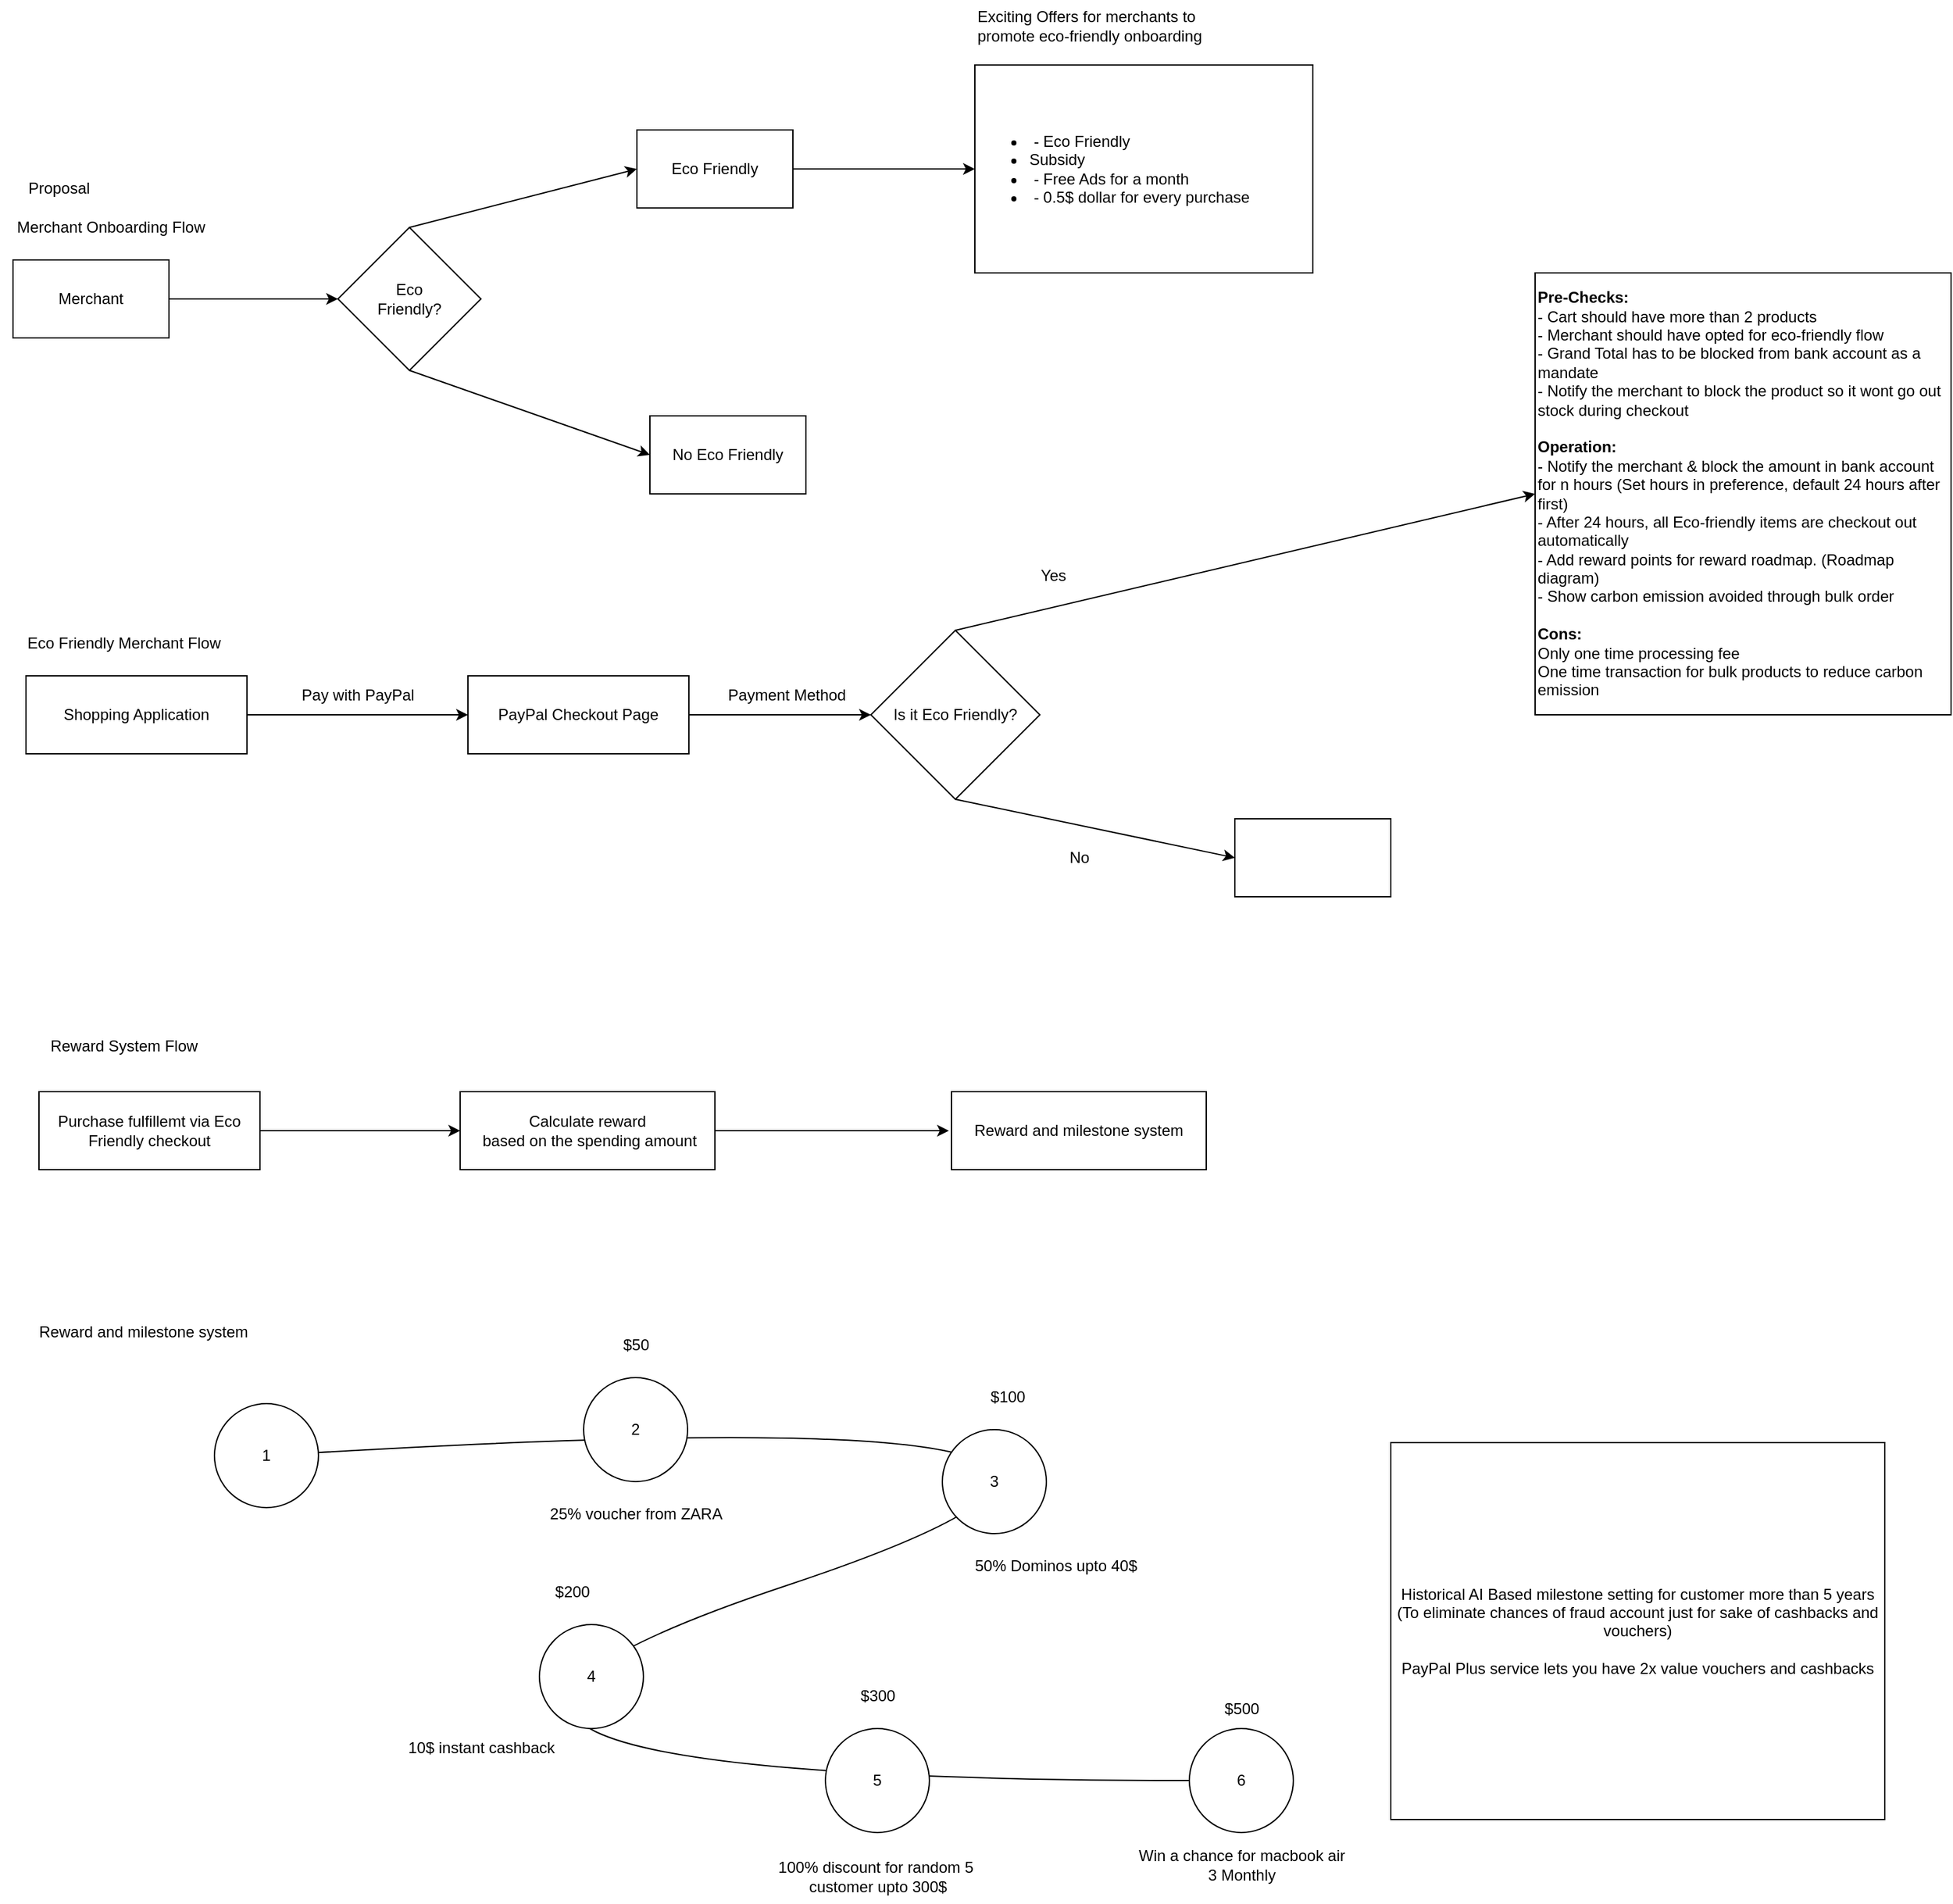 <mxfile version="24.7.14">
  <diagram id="C5RBs43oDa-KdzZeNtuy" name="Page-1">
    <mxGraphModel dx="1862" dy="691" grid="1" gridSize="10" guides="1" tooltips="1" connect="1" arrows="1" fold="1" page="1" pageScale="1" pageWidth="827" pageHeight="1169" math="0" shadow="0">
      <root>
        <mxCell id="WIyWlLk6GJQsqaUBKTNV-0" />
        <mxCell id="WIyWlLk6GJQsqaUBKTNV-1" parent="WIyWlLk6GJQsqaUBKTNV-0" />
        <mxCell id="wMzgzC_BS-dfXB6wRqpz-6" value="Merchant" style="rounded=0;whiteSpace=wrap;html=1;" vertex="1" parent="WIyWlLk6GJQsqaUBKTNV-1">
          <mxGeometry x="70" y="510" width="120" height="60" as="geometry" />
        </mxCell>
        <mxCell id="wMzgzC_BS-dfXB6wRqpz-7" value="Proposal" style="text;html=1;align=center;verticalAlign=middle;resizable=0;points=[];autosize=1;strokeColor=none;fillColor=none;" vertex="1" parent="WIyWlLk6GJQsqaUBKTNV-1">
          <mxGeometry x="70" y="440" width="70" height="30" as="geometry" />
        </mxCell>
        <mxCell id="wMzgzC_BS-dfXB6wRqpz-9" value="Merchant Onboarding Flow" style="text;html=1;align=center;verticalAlign=middle;resizable=0;points=[];autosize=1;strokeColor=none;fillColor=none;" vertex="1" parent="WIyWlLk6GJQsqaUBKTNV-1">
          <mxGeometry x="60" y="470" width="170" height="30" as="geometry" />
        </mxCell>
        <mxCell id="wMzgzC_BS-dfXB6wRqpz-11" value="&lt;div&gt;Eco&lt;/div&gt;&lt;div&gt;Friendly?&lt;/div&gt;" style="rhombus;whiteSpace=wrap;html=1;" vertex="1" parent="WIyWlLk6GJQsqaUBKTNV-1">
          <mxGeometry x="320" y="485" width="110" height="110" as="geometry" />
        </mxCell>
        <mxCell id="wMzgzC_BS-dfXB6wRqpz-12" value="" style="endArrow=classic;html=1;rounded=0;exitX=1;exitY=0.5;exitDx=0;exitDy=0;" edge="1" parent="WIyWlLk6GJQsqaUBKTNV-1" source="wMzgzC_BS-dfXB6wRqpz-6" target="wMzgzC_BS-dfXB6wRqpz-11">
          <mxGeometry width="50" height="50" relative="1" as="geometry">
            <mxPoint x="420" y="520" as="sourcePoint" />
            <mxPoint x="470" y="470" as="targetPoint" />
          </mxGeometry>
        </mxCell>
        <mxCell id="wMzgzC_BS-dfXB6wRqpz-13" value="Eco Friendly" style="rounded=0;whiteSpace=wrap;html=1;" vertex="1" parent="WIyWlLk6GJQsqaUBKTNV-1">
          <mxGeometry x="550" y="410" width="120" height="60" as="geometry" />
        </mxCell>
        <mxCell id="wMzgzC_BS-dfXB6wRqpz-15" value="" style="endArrow=classic;html=1;rounded=0;exitX=0.5;exitY=0;exitDx=0;exitDy=0;entryX=0;entryY=0.5;entryDx=0;entryDy=0;" edge="1" parent="WIyWlLk6GJQsqaUBKTNV-1" source="wMzgzC_BS-dfXB6wRqpz-11" target="wMzgzC_BS-dfXB6wRqpz-13">
          <mxGeometry width="50" height="50" relative="1" as="geometry">
            <mxPoint x="380" y="485" as="sourcePoint" />
            <mxPoint x="430" y="435" as="targetPoint" />
          </mxGeometry>
        </mxCell>
        <mxCell id="wMzgzC_BS-dfXB6wRqpz-16" value="No Eco Friendly" style="rounded=0;whiteSpace=wrap;html=1;" vertex="1" parent="WIyWlLk6GJQsqaUBKTNV-1">
          <mxGeometry x="560" y="630" width="120" height="60" as="geometry" />
        </mxCell>
        <mxCell id="wMzgzC_BS-dfXB6wRqpz-17" value="" style="endArrow=classic;html=1;rounded=0;exitX=0.5;exitY=1;exitDx=0;exitDy=0;entryX=0;entryY=0.5;entryDx=0;entryDy=0;" edge="1" parent="WIyWlLk6GJQsqaUBKTNV-1" source="wMzgzC_BS-dfXB6wRqpz-11" target="wMzgzC_BS-dfXB6wRqpz-16">
          <mxGeometry width="50" height="50" relative="1" as="geometry">
            <mxPoint x="385" y="495" as="sourcePoint" />
            <mxPoint x="560" y="450" as="targetPoint" />
          </mxGeometry>
        </mxCell>
        <mxCell id="wMzgzC_BS-dfXB6wRqpz-18" value="&lt;ul&gt;&lt;li align=&quot;left&quot;&gt;&amp;nbsp;- Eco Friendly&lt;/li&gt;&lt;li align=&quot;left&quot;&gt;Subsidy&lt;/li&gt;&lt;li align=&quot;left&quot;&gt;&amp;nbsp;- Free Ads for a month&lt;/li&gt;&lt;li align=&quot;left&quot;&gt;&amp;nbsp;- 0.5$ dollar for every purchase&lt;/li&gt;&lt;/ul&gt;" style="rounded=0;whiteSpace=wrap;html=1;align=left;" vertex="1" parent="WIyWlLk6GJQsqaUBKTNV-1">
          <mxGeometry x="810" y="360" width="260" height="160" as="geometry" />
        </mxCell>
        <mxCell id="wMzgzC_BS-dfXB6wRqpz-19" value="" style="endArrow=classic;html=1;rounded=0;exitX=1;exitY=0.5;exitDx=0;exitDy=0;" edge="1" parent="WIyWlLk6GJQsqaUBKTNV-1" source="wMzgzC_BS-dfXB6wRqpz-13" target="wMzgzC_BS-dfXB6wRqpz-18">
          <mxGeometry width="50" height="50" relative="1" as="geometry">
            <mxPoint x="710" y="520" as="sourcePoint" />
            <mxPoint x="760" y="470" as="targetPoint" />
          </mxGeometry>
        </mxCell>
        <mxCell id="wMzgzC_BS-dfXB6wRqpz-20" value="&lt;div&gt;Exciting Offers for merchants to&amp;nbsp;&lt;/div&gt;&lt;div&gt;promote eco-friendly onboarding&lt;/div&gt;" style="text;html=1;align=left;verticalAlign=middle;resizable=0;points=[];autosize=1;strokeColor=none;fillColor=none;" vertex="1" parent="WIyWlLk6GJQsqaUBKTNV-1">
          <mxGeometry x="810" y="310" width="200" height="40" as="geometry" />
        </mxCell>
        <mxCell id="wMzgzC_BS-dfXB6wRqpz-21" value="Eco Friendly Merchant Flow" style="text;html=1;align=center;verticalAlign=middle;resizable=0;points=[];autosize=1;strokeColor=none;fillColor=none;" vertex="1" parent="WIyWlLk6GJQsqaUBKTNV-1">
          <mxGeometry x="70" y="790" width="170" height="30" as="geometry" />
        </mxCell>
        <mxCell id="wMzgzC_BS-dfXB6wRqpz-22" value="Shopping Application" style="rounded=0;whiteSpace=wrap;html=1;" vertex="1" parent="WIyWlLk6GJQsqaUBKTNV-1">
          <mxGeometry x="80" y="830" width="170" height="60" as="geometry" />
        </mxCell>
        <mxCell id="wMzgzC_BS-dfXB6wRqpz-23" value="PayPal Checkout Page" style="rounded=0;whiteSpace=wrap;html=1;" vertex="1" parent="WIyWlLk6GJQsqaUBKTNV-1">
          <mxGeometry x="420" y="830" width="170" height="60" as="geometry" />
        </mxCell>
        <mxCell id="wMzgzC_BS-dfXB6wRqpz-24" value="" style="endArrow=classic;html=1;rounded=0;exitX=1;exitY=0.5;exitDx=0;exitDy=0;" edge="1" parent="WIyWlLk6GJQsqaUBKTNV-1" source="wMzgzC_BS-dfXB6wRqpz-22" target="wMzgzC_BS-dfXB6wRqpz-23">
          <mxGeometry width="50" height="50" relative="1" as="geometry">
            <mxPoint x="430" y="810" as="sourcePoint" />
            <mxPoint x="480" y="760" as="targetPoint" />
          </mxGeometry>
        </mxCell>
        <mxCell id="wMzgzC_BS-dfXB6wRqpz-25" value="Pay with PayPal" style="text;html=1;align=center;verticalAlign=middle;resizable=0;points=[];autosize=1;strokeColor=none;fillColor=none;" vertex="1" parent="WIyWlLk6GJQsqaUBKTNV-1">
          <mxGeometry x="280" y="830" width="110" height="30" as="geometry" />
        </mxCell>
        <mxCell id="wMzgzC_BS-dfXB6wRqpz-27" value="" style="endArrow=classic;html=1;rounded=0;exitX=1;exitY=0.5;exitDx=0;exitDy=0;" edge="1" parent="WIyWlLk6GJQsqaUBKTNV-1">
          <mxGeometry width="50" height="50" relative="1" as="geometry">
            <mxPoint x="590" y="860" as="sourcePoint" />
            <mxPoint x="730" y="860" as="targetPoint" />
          </mxGeometry>
        </mxCell>
        <mxCell id="wMzgzC_BS-dfXB6wRqpz-28" value="Payment Method" style="text;html=1;align=center;verticalAlign=middle;resizable=0;points=[];autosize=1;strokeColor=none;fillColor=none;" vertex="1" parent="WIyWlLk6GJQsqaUBKTNV-1">
          <mxGeometry x="610" y="830" width="110" height="30" as="geometry" />
        </mxCell>
        <mxCell id="wMzgzC_BS-dfXB6wRqpz-29" value="Is it Eco Friendly?" style="rhombus;whiteSpace=wrap;html=1;" vertex="1" parent="WIyWlLk6GJQsqaUBKTNV-1">
          <mxGeometry x="730" y="795" width="130" height="130" as="geometry" />
        </mxCell>
        <mxCell id="wMzgzC_BS-dfXB6wRqpz-30" value="&lt;div align=&quot;left&quot;&gt;&lt;b&gt;Pre-Checks:&lt;/b&gt;&lt;/div&gt;&lt;div align=&quot;left&quot;&gt;- Cart should have more than 2 products&lt;/div&gt;&lt;div align=&quot;left&quot;&gt;- Merchant should have opted for eco-friendly flow&lt;/div&gt;&lt;div align=&quot;left&quot;&gt;- Grand Total has to be blocked from bank account as a mandate&lt;/div&gt;&lt;div align=&quot;left&quot;&gt;- Notify the merchant to block the product so it wont go out stock during checkout&lt;/div&gt;&lt;div align=&quot;left&quot;&gt;&lt;br&gt;&lt;/div&gt;&lt;div align=&quot;left&quot;&gt;&lt;b&gt;Operation:&lt;/b&gt;&lt;/div&gt;&lt;div align=&quot;left&quot;&gt;- Notify the merchant &amp;amp; block the amount in bank account for n hours (Set hours in preference, default 24 hours after first)&lt;/div&gt;&lt;div align=&quot;left&quot;&gt;- After 24 hours, all Eco-friendly items are checkout out automatically&lt;/div&gt;&lt;div align=&quot;left&quot;&gt;- Add reward points for reward roadmap. (Roadmap diagram)&lt;/div&gt;&lt;div align=&quot;left&quot;&gt;- Show carbon emission avoided through bulk order&lt;br&gt;&lt;/div&gt;&lt;div align=&quot;left&quot;&gt;&lt;br&gt;&lt;/div&gt;&lt;div align=&quot;left&quot;&gt;&lt;b&gt;Cons:&lt;/b&gt;&lt;/div&gt;&lt;div align=&quot;left&quot;&gt;Only one time processing fee&lt;/div&gt;&lt;div align=&quot;left&quot;&gt;One time transaction for bulk products to reduce carbon emission&lt;/div&gt;" style="rounded=0;whiteSpace=wrap;html=1;align=left;" vertex="1" parent="WIyWlLk6GJQsqaUBKTNV-1">
          <mxGeometry x="1241" y="520" width="320" height="340" as="geometry" />
        </mxCell>
        <mxCell id="wMzgzC_BS-dfXB6wRqpz-31" value="" style="rounded=0;whiteSpace=wrap;html=1;" vertex="1" parent="WIyWlLk6GJQsqaUBKTNV-1">
          <mxGeometry x="1010" y="940" width="120" height="60" as="geometry" />
        </mxCell>
        <mxCell id="wMzgzC_BS-dfXB6wRqpz-32" value="" style="endArrow=classic;html=1;rounded=0;exitX=0.5;exitY=0;exitDx=0;exitDy=0;entryX=0;entryY=0.5;entryDx=0;entryDy=0;" edge="1" parent="WIyWlLk6GJQsqaUBKTNV-1" source="wMzgzC_BS-dfXB6wRqpz-29" target="wMzgzC_BS-dfXB6wRqpz-30">
          <mxGeometry width="50" height="50" relative="1" as="geometry">
            <mxPoint x="1050" y="810" as="sourcePoint" />
            <mxPoint x="1100" y="760" as="targetPoint" />
          </mxGeometry>
        </mxCell>
        <mxCell id="wMzgzC_BS-dfXB6wRqpz-33" value="" style="endArrow=classic;html=1;rounded=0;exitX=0.5;exitY=1;exitDx=0;exitDy=0;entryX=0;entryY=0.5;entryDx=0;entryDy=0;" edge="1" parent="WIyWlLk6GJQsqaUBKTNV-1" source="wMzgzC_BS-dfXB6wRqpz-29" target="wMzgzC_BS-dfXB6wRqpz-31">
          <mxGeometry width="50" height="50" relative="1" as="geometry">
            <mxPoint x="1050" y="810" as="sourcePoint" />
            <mxPoint x="1100" y="760" as="targetPoint" />
          </mxGeometry>
        </mxCell>
        <mxCell id="wMzgzC_BS-dfXB6wRqpz-34" value="Yes" style="text;html=1;align=center;verticalAlign=middle;resizable=0;points=[];autosize=1;strokeColor=none;fillColor=none;" vertex="1" parent="WIyWlLk6GJQsqaUBKTNV-1">
          <mxGeometry x="850" y="738" width="40" height="30" as="geometry" />
        </mxCell>
        <mxCell id="wMzgzC_BS-dfXB6wRqpz-35" value="No" style="text;html=1;align=center;verticalAlign=middle;resizable=0;points=[];autosize=1;strokeColor=none;fillColor=none;" vertex="1" parent="WIyWlLk6GJQsqaUBKTNV-1">
          <mxGeometry x="870" y="955" width="40" height="30" as="geometry" />
        </mxCell>
        <mxCell id="wMzgzC_BS-dfXB6wRqpz-36" value="Reward System Flow" style="text;html=1;align=center;verticalAlign=middle;resizable=0;points=[];autosize=1;strokeColor=none;fillColor=none;" vertex="1" parent="WIyWlLk6GJQsqaUBKTNV-1">
          <mxGeometry x="85" y="1100" width="140" height="30" as="geometry" />
        </mxCell>
        <mxCell id="wMzgzC_BS-dfXB6wRqpz-37" value="Purchase fulfillemt via Eco Friendly checkout" style="rounded=0;whiteSpace=wrap;html=1;" vertex="1" parent="WIyWlLk6GJQsqaUBKTNV-1">
          <mxGeometry x="90" y="1150" width="170" height="60" as="geometry" />
        </mxCell>
        <mxCell id="wMzgzC_BS-dfXB6wRqpz-38" value="&lt;div&gt;Calculate reward&lt;/div&gt;&lt;div&gt;&amp;nbsp;based on the spending amount&lt;/div&gt;" style="rounded=0;whiteSpace=wrap;html=1;" vertex="1" parent="WIyWlLk6GJQsqaUBKTNV-1">
          <mxGeometry x="414" y="1150" width="196" height="60" as="geometry" />
        </mxCell>
        <mxCell id="wMzgzC_BS-dfXB6wRqpz-39" value="" style="endArrow=classic;html=1;rounded=0;exitX=1;exitY=0.5;exitDx=0;exitDy=0;entryX=0;entryY=0.5;entryDx=0;entryDy=0;" edge="1" parent="WIyWlLk6GJQsqaUBKTNV-1" source="wMzgzC_BS-dfXB6wRqpz-37" target="wMzgzC_BS-dfXB6wRqpz-38">
          <mxGeometry width="50" height="50" relative="1" as="geometry">
            <mxPoint x="750" y="1010" as="sourcePoint" />
            <mxPoint x="800" y="960" as="targetPoint" />
          </mxGeometry>
        </mxCell>
        <mxCell id="wMzgzC_BS-dfXB6wRqpz-40" value="Reward and milestone system" style="rounded=0;whiteSpace=wrap;html=1;" vertex="1" parent="WIyWlLk6GJQsqaUBKTNV-1">
          <mxGeometry x="792" y="1150" width="196" height="60" as="geometry" />
        </mxCell>
        <mxCell id="wMzgzC_BS-dfXB6wRqpz-41" value="" style="endArrow=classic;html=1;rounded=0;exitX=1;exitY=0.5;exitDx=0;exitDy=0;" edge="1" parent="WIyWlLk6GJQsqaUBKTNV-1" source="wMzgzC_BS-dfXB6wRqpz-38">
          <mxGeometry width="50" height="50" relative="1" as="geometry">
            <mxPoint x="750" y="1060" as="sourcePoint" />
            <mxPoint x="790" y="1180" as="targetPoint" />
          </mxGeometry>
        </mxCell>
        <mxCell id="wMzgzC_BS-dfXB6wRqpz-43" value="" style="curved=1;endArrow=classic;html=1;rounded=0;" edge="1" parent="WIyWlLk6GJQsqaUBKTNV-1" source="wMzgzC_BS-dfXB6wRqpz-44">
          <mxGeometry width="50" height="50" relative="1" as="geometry">
            <mxPoint x="265" y="1430" as="sourcePoint" />
            <mxPoint x="985" y="1680" as="targetPoint" />
            <Array as="points">
              <mxPoint x="1115" y="1380" />
              <mxPoint x="215" y="1680" />
            </Array>
          </mxGeometry>
        </mxCell>
        <mxCell id="wMzgzC_BS-dfXB6wRqpz-45" value="" style="curved=1;endArrow=classic;html=1;rounded=0;" edge="1" parent="WIyWlLk6GJQsqaUBKTNV-1" target="wMzgzC_BS-dfXB6wRqpz-44">
          <mxGeometry width="50" height="50" relative="1" as="geometry">
            <mxPoint x="265" y="1430" as="sourcePoint" />
            <mxPoint x="985" y="1680" as="targetPoint" />
            <Array as="points" />
          </mxGeometry>
        </mxCell>
        <mxCell id="wMzgzC_BS-dfXB6wRqpz-44" value="1" style="ellipse;whiteSpace=wrap;html=1;" vertex="1" parent="WIyWlLk6GJQsqaUBKTNV-1">
          <mxGeometry x="225" y="1390" width="80" height="80" as="geometry" />
        </mxCell>
        <mxCell id="wMzgzC_BS-dfXB6wRqpz-46" value="2" style="ellipse;whiteSpace=wrap;html=1;" vertex="1" parent="WIyWlLk6GJQsqaUBKTNV-1">
          <mxGeometry x="509" y="1370" width="80" height="80" as="geometry" />
        </mxCell>
        <mxCell id="wMzgzC_BS-dfXB6wRqpz-47" value="3" style="ellipse;whiteSpace=wrap;html=1;" vertex="1" parent="WIyWlLk6GJQsqaUBKTNV-1">
          <mxGeometry x="785" y="1410" width="80" height="80" as="geometry" />
        </mxCell>
        <mxCell id="wMzgzC_BS-dfXB6wRqpz-48" value="4" style="ellipse;whiteSpace=wrap;html=1;" vertex="1" parent="WIyWlLk6GJQsqaUBKTNV-1">
          <mxGeometry x="475" y="1560" width="80" height="80" as="geometry" />
        </mxCell>
        <mxCell id="wMzgzC_BS-dfXB6wRqpz-49" value="5" style="ellipse;whiteSpace=wrap;html=1;" vertex="1" parent="WIyWlLk6GJQsqaUBKTNV-1">
          <mxGeometry x="695" y="1640" width="80" height="80" as="geometry" />
        </mxCell>
        <mxCell id="wMzgzC_BS-dfXB6wRqpz-50" value="6" style="ellipse;whiteSpace=wrap;html=1;" vertex="1" parent="WIyWlLk6GJQsqaUBKTNV-1">
          <mxGeometry x="975" y="1640" width="80" height="80" as="geometry" />
        </mxCell>
        <mxCell id="wMzgzC_BS-dfXB6wRqpz-51" value="$50" style="text;html=1;align=center;verticalAlign=middle;resizable=0;points=[];autosize=1;strokeColor=none;fillColor=none;" vertex="1" parent="WIyWlLk6GJQsqaUBKTNV-1">
          <mxGeometry x="529" y="1330" width="40" height="30" as="geometry" />
        </mxCell>
        <mxCell id="wMzgzC_BS-dfXB6wRqpz-52" value="$100" style="text;html=1;align=center;verticalAlign=middle;resizable=0;points=[];autosize=1;strokeColor=none;fillColor=none;" vertex="1" parent="WIyWlLk6GJQsqaUBKTNV-1">
          <mxGeometry x="810" y="1370" width="50" height="30" as="geometry" />
        </mxCell>
        <mxCell id="wMzgzC_BS-dfXB6wRqpz-53" value="$200" style="text;html=1;align=center;verticalAlign=middle;resizable=0;points=[];autosize=1;strokeColor=none;fillColor=none;" vertex="1" parent="WIyWlLk6GJQsqaUBKTNV-1">
          <mxGeometry x="475" y="1520" width="50" height="30" as="geometry" />
        </mxCell>
        <mxCell id="wMzgzC_BS-dfXB6wRqpz-54" value="$300" style="text;html=1;align=center;verticalAlign=middle;resizable=0;points=[];autosize=1;strokeColor=none;fillColor=none;" vertex="1" parent="WIyWlLk6GJQsqaUBKTNV-1">
          <mxGeometry x="710" y="1600" width="50" height="30" as="geometry" />
        </mxCell>
        <mxCell id="wMzgzC_BS-dfXB6wRqpz-55" value="$500" style="text;html=1;align=center;verticalAlign=middle;resizable=0;points=[];autosize=1;strokeColor=none;fillColor=none;" vertex="1" parent="WIyWlLk6GJQsqaUBKTNV-1">
          <mxGeometry x="990" y="1610" width="50" height="30" as="geometry" />
        </mxCell>
        <mxCell id="wMzgzC_BS-dfXB6wRqpz-56" value="25% voucher from ZARA" style="text;html=1;align=center;verticalAlign=middle;resizable=0;points=[];autosize=1;strokeColor=none;fillColor=none;" vertex="1" parent="WIyWlLk6GJQsqaUBKTNV-1">
          <mxGeometry x="469" y="1460" width="160" height="30" as="geometry" />
        </mxCell>
        <mxCell id="wMzgzC_BS-dfXB6wRqpz-57" value="50% Dominos upto 40$" style="text;html=1;align=center;verticalAlign=middle;resizable=0;points=[];autosize=1;strokeColor=none;fillColor=none;" vertex="1" parent="WIyWlLk6GJQsqaUBKTNV-1">
          <mxGeometry x="797" y="1500" width="150" height="30" as="geometry" />
        </mxCell>
        <mxCell id="wMzgzC_BS-dfXB6wRqpz-58" value="&lt;div&gt;Win a chance for macbook air&lt;/div&gt;&lt;div&gt;3 Monthly&lt;br&gt;&lt;/div&gt;" style="text;html=1;align=center;verticalAlign=middle;resizable=0;points=[];autosize=1;strokeColor=none;fillColor=none;" vertex="1" parent="WIyWlLk6GJQsqaUBKTNV-1">
          <mxGeometry x="925" y="1725" width="180" height="40" as="geometry" />
        </mxCell>
        <mxCell id="wMzgzC_BS-dfXB6wRqpz-59" value="&lt;div&gt;100% discount for random 5&amp;nbsp;&lt;/div&gt;&lt;div&gt;customer upto 300$&lt;/div&gt;" style="text;html=1;align=center;verticalAlign=middle;resizable=0;points=[];autosize=1;strokeColor=none;fillColor=none;" vertex="1" parent="WIyWlLk6GJQsqaUBKTNV-1">
          <mxGeometry x="645" y="1734" width="180" height="40" as="geometry" />
        </mxCell>
        <mxCell id="wMzgzC_BS-dfXB6wRqpz-60" value="10$ instant cashback" style="text;html=1;align=center;verticalAlign=middle;resizable=0;points=[];autosize=1;strokeColor=none;fillColor=none;" vertex="1" parent="WIyWlLk6GJQsqaUBKTNV-1">
          <mxGeometry x="360" y="1640" width="140" height="30" as="geometry" />
        </mxCell>
        <mxCell id="wMzgzC_BS-dfXB6wRqpz-61" value="&lt;div align=&quot;center&quot;&gt;Historical AI Based milestone setting for customer more than 5 years (To eliminate chances of fraud account just for sake of cashbacks and vouchers)&lt;/div&gt;&lt;div align=&quot;center&quot;&gt;&lt;br&gt;&lt;/div&gt;&lt;div align=&quot;center&quot;&gt;PayPal Plus service lets you have 2x value vouchers and cashbacks&lt;br&gt;&lt;/div&gt;" style="rounded=0;whiteSpace=wrap;html=1;align=center;" vertex="1" parent="WIyWlLk6GJQsqaUBKTNV-1">
          <mxGeometry x="1130" y="1420" width="380" height="290" as="geometry" />
        </mxCell>
        <mxCell id="wMzgzC_BS-dfXB6wRqpz-62" value="Reward and milestone system" style="text;html=1;align=center;verticalAlign=middle;resizable=0;points=[];autosize=1;strokeColor=none;fillColor=none;" vertex="1" parent="WIyWlLk6GJQsqaUBKTNV-1">
          <mxGeometry x="80" y="1320" width="180" height="30" as="geometry" />
        </mxCell>
      </root>
    </mxGraphModel>
  </diagram>
</mxfile>
